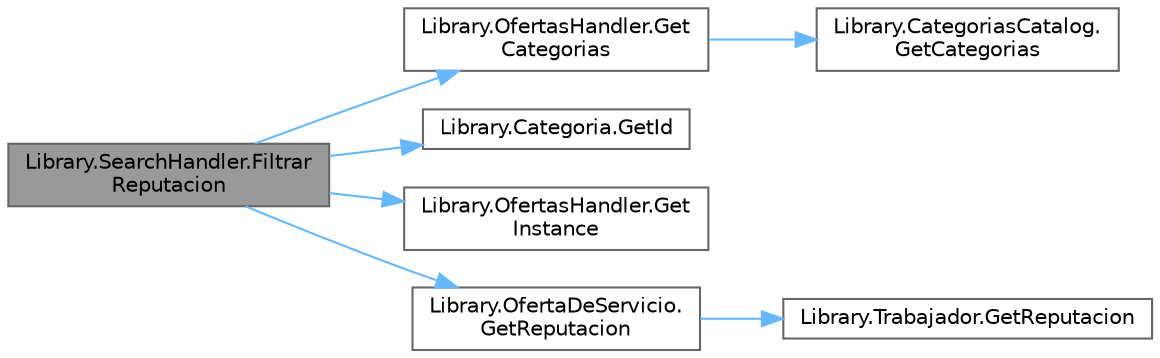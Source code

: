 digraph "Library.SearchHandler.FiltrarReputacion"
{
 // INTERACTIVE_SVG=YES
 // LATEX_PDF_SIZE
  bgcolor="transparent";
  edge [fontname=Helvetica,fontsize=10,labelfontname=Helvetica,labelfontsize=10];
  node [fontname=Helvetica,fontsize=10,shape=box,height=0.2,width=0.4];
  rankdir="LR";
  Node1 [label="Library.SearchHandler.Filtrar\lReputacion",height=0.2,width=0.4,color="gray40", fillcolor="grey60", style="filled", fontcolor="black",tooltip="Método para filtrar las OfertaDeServicio por reputación"];
  Node1 -> Node2 [color="steelblue1",style="solid"];
  Node2 [label="Library.OfertasHandler.Get\lCategorias",height=0.2,width=0.4,color="grey40", fillcolor="white", style="filled",URL="$classLibrary_1_1OfertasHandler.html#a5c8d43d8ca4ffdd9cef27103ad012830",tooltip="Método para obtener la lista de categorías."];
  Node2 -> Node3 [color="steelblue1",style="solid"];
  Node3 [label="Library.CategoriasCatalog.\lGetCategorias",height=0.2,width=0.4,color="grey40", fillcolor="white", style="filled",URL="$classLibrary_1_1CategoriasCatalog.html#af2be7107b5d7b98f07843d11433a3b80",tooltip="Método para conocer las categorias."];
  Node1 -> Node4 [color="steelblue1",style="solid"];
  Node4 [label="Library.Categoria.GetId",height=0.2,width=0.4,color="grey40", fillcolor="white", style="filled",URL="$classLibrary_1_1Categoria.html#a391925bcef104bf634b266e75310aedf",tooltip="Método para obtener el ID de una Categoria."];
  Node1 -> Node5 [color="steelblue1",style="solid"];
  Node5 [label="Library.OfertasHandler.Get\lInstance",height=0.2,width=0.4,color="grey40", fillcolor="white", style="filled",URL="$classLibrary_1_1OfertasHandler.html#a6bd9411339e45897a052a4108fd8fb98",tooltip="Método para obtener la instancia de la clase."];
  Node1 -> Node6 [color="steelblue1",style="solid"];
  Node6 [label="Library.OfertaDeServicio.\lGetReputacion",height=0.2,width=0.4,color="grey40", fillcolor="white", style="filled",URL="$classLibrary_1_1OfertaDeServicio.html#a6d7d73ce39d04cc08bfc80a9f8b99545",tooltip="Método para obtener la reputación del ofertante."];
  Node6 -> Node7 [color="steelblue1",style="solid"];
  Node7 [label="Library.Trabajador.GetReputacion",height=0.2,width=0.4,color="grey40", fillcolor="white", style="filled",URL="$classLibrary_1_1Trabajador.html#a0f2843047c91f2bb778355088054f387",tooltip="Método para obtener las calificaciones del usuario."];
}
